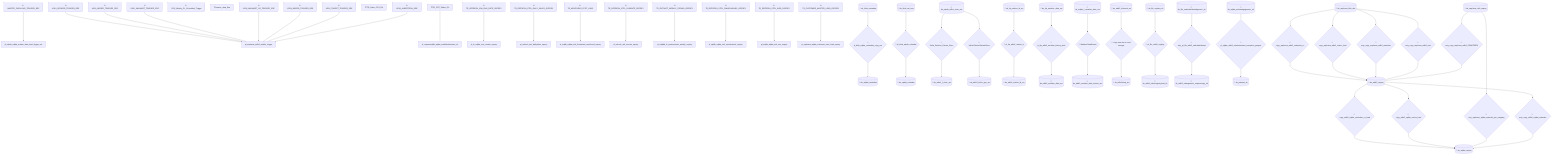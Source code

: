 graph TD
    MASTER_DATALOAD_TRIGGER_SRE[⏰ MASTER_DATALOAD_TRIGGER_SRE]
    MASTER_DATALOAD_TRIGGER_SRE --> pl_sqldw_sqldw_master_data_load_trigger_sre
    US16_KROGER_TRIGGER_SRE[⏰ US16_KROGER_TRIGGER_SRE]
    US16_KROGER_TRIGGER_SRE --> pl_saphana_adls2_retailer_trigger
    US16_MEIJER_TRIGGER_SRE[⏰ US16_MEIJER_TRIGGER_SRE]
    US16_MEIJER_TRIGGER_SRE --> pl_saphana_adls2_retailer_trigger
    US16_WALMART_TRIGGER_SRE[⏰ US16_WALMART_TRIGGER_SRE]
    US16_WALMART_TRIGGER_SRE --> pl_saphana_adls2_retailer_trigger
    POS_Weekly_PL_Scheduled_Trigger[⏰ POS_Weekly_PL_Scheduled_Trigger]
    master_data_flow[⏰ master_data_flow]
    TR_PRT_Tables_EH[⏰ TR_PRT_Tables_EH]
    TR_PRT_Tables_EH --> pl_onpremsqldb_sqldw_enablehubextract_eh
    US39_WALMART_US_TRIGGER_SRE[⏰ US39_WALMART_US_TRIGGER_SRE]
    US39_WALMART_US_TRIGGER_SRE --> pl_saphana_adls2_retailer_trigger
    US39_MEIJER_TRIGGER_SRE[⏰ US39_MEIJER_TRIGGER_SRE]
    US39_MEIJER_TRIGGER_SRE --> pl_saphana_adls2_retailer_trigger
    TR_Sales_CCS_EH[⏰ TR_Sales_CCS_EH]
    US16_TARGET_TRIGGER_SRE[⏰ US16_TARGET_TRIGGER_SRE]
    US16_TARGET_TRIGGER_SRE --> pl_saphana_adls2_retailer_trigger
    TR_REFRESH_ISW_RUN_RATE_OSPREY[⏰ TR_REFRESH_ISW_RUN_RATE_OSPREY]
    TR_REFRESH_ISW_RUN_RATE_OSPREY --> pl_fs_sqldw_isw_runrate_osprey
    TR_REFRESH_XTEL_DAILY_SALES_OSPREY[⏰ TR_REFRESH_XTEL_DAILY_SALES_OSPREY]
    TR_REFRESH_XTEL_DAILY_SALES_OSPREY --> pl_refresh_xtel_dailysales_osprey
    US16_ALBERTSON_SRE[⏰ US16_ALBERTSON_SRE]
    US16_ALBERTSON_SRE --> pl_saphana_adls2_retailer_trigger
    TR_MONTHEND_FCST_LOAD[⏰ TR_MONTHEND_FCST_LOAD]
    TR_MONTHEND_FCST_LOAD --> pl_sqldb_sqldw_xtel_fcstextract_monthend_osprey
    TR_REFRESH_XTEL_RUNRATE_OSPREY[⏰ TR_REFRESH_XTEL_RUNRATE_OSPREY]
    TR_REFRESH_XTEL_RUNRATE_OSPREY --> pl_refresh_xtel_runrate_osprey
    TR_EXTRACT_WEEKLY_PROMO_OSPREY[⏰ TR_EXTRACT_WEEKLY_PROMO_OSPREY]
    TR_EXTRACT_WEEKLY_PROMO_OSPREY --> pl_sqlddb_fs_promoextract_weekly_osprey
    TR_REFRESH_XTEL_OMNICHANNEL_OSPREY[⏰ TR_REFRESH_XTEL_OMNICHANNEL_OSPREY]
    TR_REFRESH_XTEL_OMNICHANNEL_OSPREY --> pl_sqldb_sqldw_xtel_omnichannel_osprey
    TR_REFRESH_XTEL_WSR_OSPREY[⏰ TR_REFRESH_XTEL_WSR_OSPREY]
    TR_REFRESH_XTEL_WSR_OSPREY --> pl_sqldb_sqldw_xtel_wsr_osprey
    TR_CUSTOMER_MASTER_LOAD_OSPREY[⏰ TR_CUSTOMER_MASTER_LOAD_OSPREY]
    TR_CUSTOMER_MASTER_LOAD_OSPREY --> pl_saphana_sqldw_customer_mstr_load_osprey
    ds_blob_metadata[(💾 ds_blob_metadata)] --> pl_blob_sqldw_metadata_copy_sre{🔄 pl_blob_sqldw_metadata_copy_sre}
    pl_blob_sqldw_metadata_copy_sre --> ds_sqldw_metadata[(💾 ds_sqldw_metadata)]
    ds_blob_cal_new[(💾 ds_blob_cal_new)] --> pl_blob_sqldw_calendar{🔄 pl_blob_sqldw_calendar}
    pl_blob_sqldw_calendar --> ds_sqldw_calendar[(💾 ds_sqldw_calendar)]
    ds_sqldw_influx_store_sre[(💾 ds_sqldw_influx_store_sre)] --> Delta_Solution_Extract_Store{🔄 Delta_Solution_Extract_Store}
    Delta_Solution_Extract_Store --> ds_adls2_f_store_sre[(💾 ds_adls2_f_store_sre)]
    ds_sqldw_influx_store_sre[(💾 ds_sqldw_influx_store_sre)] --> InfluxSolutionExtractStore{🔄 InfluxSolutionExtractStore}
    InfluxSolutionExtractStore --> ds_adls2_influx_gen_sre[(💾 ds_adls2_influx_gen_sre)]
    ds_ftp_station_id_sre[(💾 ds_ftp_station_id_sre)] --> pl_ftp_adls2_station_id{🔄 pl_ftp_adls2_station_id}
    pl_ftp_adls2_station_id --> ds_adls2_station_id_sre[(💾 ds_adls2_station_id_sre)]
    ds_ftp_weather_data_sre[(💾 ds_ftp_weather_data_sre)] --> pl_ftp_adls2_weather_history_data{🔄 pl_ftp_adls2_weather_history_data}
    pl_ftp_adls2_weather_history_data --> ds_adls2_weather_data_sre[(💾 ds_adls2_weather_data_sre)]
    ds_sqldw_f_weather_data_sre[(💾 ds_sqldw_f_weather_data_sre)] --> WeatherDataExtract{🔄 WeatherDataExtract}
    WeatherDataExtract --> ds_adls2_weather_data_extract_sre[(💾 ds_adls2_weather_data_extract_sre)]
    ds_adls2_inbound_sre[(💾 ds_adls2_inbound_sre)] --> Copy_from_hot_to_cold_storage{🔄 Copy from hot to cold storage}
    Copy_from_hot_to_cold_storage --> ds_adls2temp_sre[(💾 ds_adls2temp_sre)]
    ds_file_registry_eh[(💾 ds_file_registry_eh)] --> pl_file_adls2_registry{🔄 pl_file_adls2_registry}
    pl_file_adls2_registry --> ds_adls2_salesregistryload_eh[(💾 ds_adls2_salesregistryload_eh)]
    ds_file_salesdashboardgeneric_eh[(💾 ds_file_salesdashboardgeneric_eh)] --> acty_pl_file_adls2_salesdashboard{🔄 acty_pl_file_adls2_salesdashboard}
    acty_pl_file_adls2_salesdashboard --> ds_adls2_salesgeneric_onpremcopy_eh[(💾 ds_adls2_salesgeneric_onpremcopy_eh)]
    ds_sqldw_salesstagegeneric_eh[(💾 ds_sqldw_salesstagegeneric_eh)] --> pl_sqldw_adls2_solutionextract_exception_parquet{🔄 pl_sqldw_adls2_solutionextract_exception_parquet}
    pl_sqldw_adls2_solutionextract_exception_parquet --> ds_parquet_eh[(💾 ds_parquet_eh)]
    ds_saphana_b9e_abc[(💾 ds_saphana_b9e_abc)] --> copy_saphana_adls2_custsales_cv{🔄 copy_saphana_adls2_custsales_cv}
    copy_saphana_adls2_custsales_cv --> ds_adls2_osprey[(💾 ds_adls2_osprey)]
    ds_adls2_osprey[(💾 ds_adls2_osprey)] --> copy_adls2_sqldw_custsales_cv_load{🔄 copy_adls2_sqldw_custsales_cv_load}
    copy_adls2_sqldw_custsales_cv_load --> ds_sqldw_osprey[(💾 ds_sqldw_osprey)]
    ds_saphana_b9e_abc[(💾 ds_saphana_b9e_abc)] --> copy_saphana_adls2_custcv_load{🔄 copy_saphana_adls2_custcv_load}
    copy_saphana_adls2_custcv_load --> ds_adls2_osprey[(💾 ds_adls2_osprey)]
    ds_adls2_osprey[(💾 ds_adls2_osprey)] --> copy_adls2_sqldw_custcv_load{🔄 copy_adls2_sqldw_custcv_load}
    copy_adls2_sqldw_custcv_load --> ds_sqldw_osprey[(💾 ds_sqldw_osprey)]
    ds_saphana_nbh_osprey[(💾 ds_saphana_nbh_osprey)] --> acty_saphana_sqldw_material_upc_mapping{🔄 acty_saphana_sqldw_material_upc_mapping}
    acty_saphana_sqldw_material_upc_mapping --> ds_sqldw_osprey[(💾 ds_sqldw_osprey)]
    ds_saphana_b9e_abc[(💾 ds_saphana_b9e_abc)] --> acty_copy_saphana_adls2_matsales{🔄 acty_copy_saphana_adls2_matsales}
    acty_copy_saphana_adls2_matsales --> ds_adls2_osprey[(💾 ds_adls2_osprey)]
    ds_saphana_b9e_abc[(💾 ds_saphana_b9e_abc)] --> acty_copy_saphana_adls2_mat{🔄 acty_copy_saphana_adls2_mat}
    acty_copy_saphana_adls2_mat --> ds_adls2_osprey[(💾 ds_adls2_osprey)]
    ds_saphana_nbh_osprey[(💾 ds_saphana_nbh_osprey)] --> acty_copy_saphana_adls2_PZMATREDI{🔄 acty_copy_saphana_adls2_PZMATREDI}
    acty_copy_saphana_adls2_PZMATREDI --> ds_adls2_osprey[(💾 ds_adls2_osprey)]
    ds_adls2_osprey[(💾 ds_adls2_osprey)] --> acty_copy_adls2_sqldw_matsales{🔄 acty_copy_adls2_sqldw_matsales}
    acty_copy_adls2_sqldw_matsales --> ds_sqldw_osprey[(💾 ds_sqldw_osprey)]
